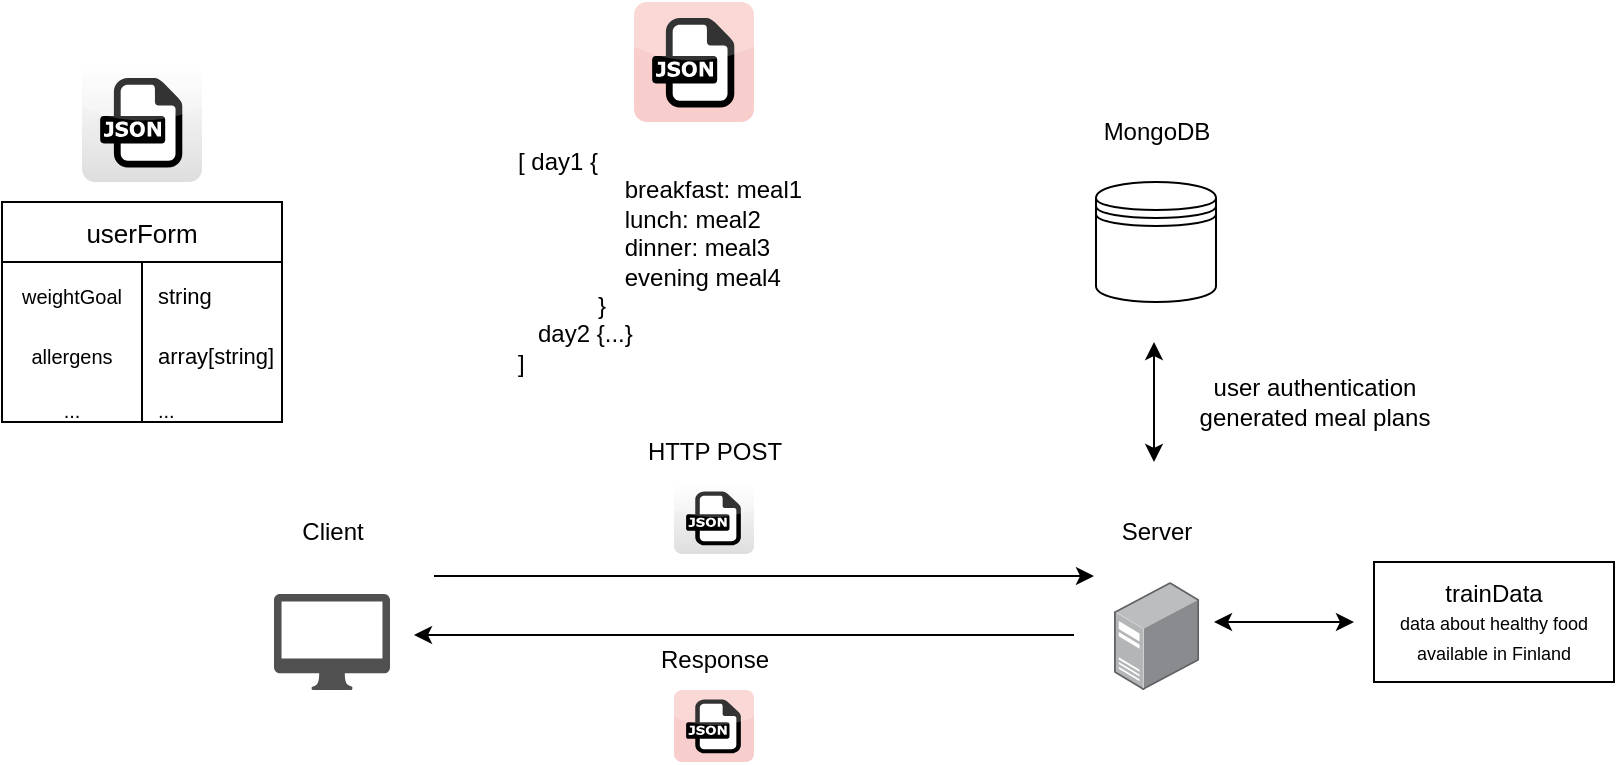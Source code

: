<mxfile version="23.1.1" type="device">
  <diagram name="Page-1" id="Wr4vrwkig1x_ZjdxHCCA">
    <mxGraphModel dx="1183" dy="696" grid="1" gridSize="10" guides="1" tooltips="1" connect="1" arrows="1" fold="1" page="1" pageScale="1" pageWidth="827" pageHeight="1169" math="0" shadow="0">
      <root>
        <mxCell id="0" />
        <mxCell id="1" parent="0" />
        <mxCell id="NBzpvJ22gtBQMdxe5mMx-2" value="" style="image;points=[];aspect=fixed;html=1;align=center;shadow=0;dashed=0;image=img/lib/allied_telesis/computer_and_terminals/Server_Desktop.svg;" vertex="1" parent="1">
          <mxGeometry x="570" y="320" width="42.6" height="54" as="geometry" />
        </mxCell>
        <mxCell id="NBzpvJ22gtBQMdxe5mMx-3" value="Server&lt;br&gt;" style="text;html=1;align=center;verticalAlign=middle;resizable=0;points=[];autosize=1;strokeColor=none;fillColor=none;" vertex="1" parent="1">
          <mxGeometry x="561.3" y="280" width="60" height="30" as="geometry" />
        </mxCell>
        <mxCell id="NBzpvJ22gtBQMdxe5mMx-4" value="" style="sketch=0;pointerEvents=1;shadow=0;dashed=0;html=1;strokeColor=none;fillColor=#505050;labelPosition=center;verticalLabelPosition=bottom;verticalAlign=top;outlineConnect=0;align=center;shape=mxgraph.office.devices.mac_client;" vertex="1" parent="1">
          <mxGeometry x="150" y="326" width="58" height="48" as="geometry" />
        </mxCell>
        <mxCell id="NBzpvJ22gtBQMdxe5mMx-5" value="Client&lt;br&gt;" style="text;html=1;align=center;verticalAlign=middle;resizable=0;points=[];autosize=1;strokeColor=none;fillColor=none;" vertex="1" parent="1">
          <mxGeometry x="154" y="280" width="50" height="30" as="geometry" />
        </mxCell>
        <mxCell id="NBzpvJ22gtBQMdxe5mMx-6" value="" style="endArrow=classic;html=1;rounded=0;" edge="1" parent="1">
          <mxGeometry width="50" height="50" relative="1" as="geometry">
            <mxPoint x="230" y="317" as="sourcePoint" />
            <mxPoint x="560" y="317" as="targetPoint" />
          </mxGeometry>
        </mxCell>
        <mxCell id="NBzpvJ22gtBQMdxe5mMx-7" value="HTTP POST" style="text;html=1;align=center;verticalAlign=middle;resizable=0;points=[];autosize=1;strokeColor=none;fillColor=none;" vertex="1" parent="1">
          <mxGeometry x="325" y="240" width="90" height="30" as="geometry" />
        </mxCell>
        <mxCell id="NBzpvJ22gtBQMdxe5mMx-8" value="" style="dashed=0;outlineConnect=0;html=1;align=center;labelPosition=center;verticalLabelPosition=bottom;verticalAlign=top;shape=mxgraph.webicons.json;gradientColor=#DFDEDE" vertex="1" parent="1">
          <mxGeometry x="350" y="270" width="40" height="36" as="geometry" />
        </mxCell>
        <mxCell id="NBzpvJ22gtBQMdxe5mMx-9" value="" style="endArrow=classic;html=1;rounded=0;" edge="1" parent="1">
          <mxGeometry width="50" height="50" relative="1" as="geometry">
            <mxPoint x="550" y="346.5" as="sourcePoint" />
            <mxPoint x="220" y="346.5" as="targetPoint" />
          </mxGeometry>
        </mxCell>
        <mxCell id="NBzpvJ22gtBQMdxe5mMx-10" value="" style="dashed=0;outlineConnect=0;html=1;align=center;labelPosition=center;verticalLabelPosition=bottom;verticalAlign=top;shape=mxgraph.webicons.json;gradientColor=#DFDEDE" vertex="1" parent="1">
          <mxGeometry x="54" y="60" width="60" height="60" as="geometry" />
        </mxCell>
        <mxCell id="NBzpvJ22gtBQMdxe5mMx-11" value="userForm" style="shape=table;startSize=30;container=1;collapsible=0;childLayout=tableLayout;fixedRows=1;rowLines=0;fontStyle=0;strokeColor=default;fontSize=13;" vertex="1" parent="1">
          <mxGeometry x="14" y="130" width="140" height="110" as="geometry" />
        </mxCell>
        <mxCell id="NBzpvJ22gtBQMdxe5mMx-12" value="" style="shape=tableRow;horizontal=0;startSize=0;swimlaneHead=0;swimlaneBody=0;top=0;left=0;bottom=0;right=0;collapsible=0;dropTarget=0;fillColor=none;points=[[0,0.5],[1,0.5]];portConstraint=eastwest;strokeColor=inherit;fontSize=16;" vertex="1" parent="NBzpvJ22gtBQMdxe5mMx-11">
          <mxGeometry y="30" width="140" height="30" as="geometry" />
        </mxCell>
        <mxCell id="NBzpvJ22gtBQMdxe5mMx-13" value="&lt;font size=&quot;1&quot;&gt;weightGoal&lt;/font&gt;" style="shape=partialRectangle;html=1;whiteSpace=wrap;connectable=0;fillColor=none;top=0;left=0;bottom=0;right=0;overflow=hidden;pointerEvents=1;strokeColor=inherit;fontSize=16;" vertex="1" parent="NBzpvJ22gtBQMdxe5mMx-12">
          <mxGeometry width="70" height="30" as="geometry">
            <mxRectangle width="70" height="30" as="alternateBounds" />
          </mxGeometry>
        </mxCell>
        <mxCell id="NBzpvJ22gtBQMdxe5mMx-14" value="&lt;font style=&quot;font-size: 11px;&quot;&gt;string&lt;/font&gt;" style="shape=partialRectangle;html=1;whiteSpace=wrap;connectable=0;fillColor=none;top=0;left=0;bottom=0;right=0;align=left;spacingLeft=6;overflow=hidden;strokeColor=inherit;fontSize=16;" vertex="1" parent="NBzpvJ22gtBQMdxe5mMx-12">
          <mxGeometry x="70" width="70" height="30" as="geometry">
            <mxRectangle width="70" height="30" as="alternateBounds" />
          </mxGeometry>
        </mxCell>
        <mxCell id="NBzpvJ22gtBQMdxe5mMx-15" value="" style="shape=tableRow;horizontal=0;startSize=0;swimlaneHead=0;swimlaneBody=0;top=0;left=0;bottom=0;right=0;collapsible=0;dropTarget=0;fillColor=none;points=[[0,0.5],[1,0.5]];portConstraint=eastwest;strokeColor=inherit;fontSize=16;" vertex="1" parent="NBzpvJ22gtBQMdxe5mMx-11">
          <mxGeometry y="60" width="140" height="30" as="geometry" />
        </mxCell>
        <mxCell id="NBzpvJ22gtBQMdxe5mMx-16" value="&lt;font style=&quot;font-size: 10px;&quot;&gt;allergens&lt;/font&gt;" style="shape=partialRectangle;html=1;whiteSpace=wrap;connectable=0;fillColor=none;top=0;left=0;bottom=0;right=0;overflow=hidden;strokeColor=inherit;fontSize=16;" vertex="1" parent="NBzpvJ22gtBQMdxe5mMx-15">
          <mxGeometry width="70" height="30" as="geometry">
            <mxRectangle width="70" height="30" as="alternateBounds" />
          </mxGeometry>
        </mxCell>
        <mxCell id="NBzpvJ22gtBQMdxe5mMx-17" value="&lt;font style=&quot;font-size: 11px;&quot;&gt;array[string]&lt;/font&gt;" style="shape=partialRectangle;html=1;whiteSpace=wrap;connectable=0;fillColor=none;top=0;left=0;bottom=0;right=0;align=left;spacingLeft=6;overflow=hidden;strokeColor=inherit;fontSize=16;" vertex="1" parent="NBzpvJ22gtBQMdxe5mMx-15">
          <mxGeometry x="70" width="70" height="30" as="geometry">
            <mxRectangle width="70" height="30" as="alternateBounds" />
          </mxGeometry>
        </mxCell>
        <mxCell id="NBzpvJ22gtBQMdxe5mMx-18" value="" style="shape=tableRow;horizontal=0;startSize=0;swimlaneHead=0;swimlaneBody=0;top=0;left=0;bottom=0;right=0;collapsible=0;dropTarget=0;fillColor=none;points=[[0,0.5],[1,0.5]];portConstraint=eastwest;strokeColor=inherit;fontSize=16;" vertex="1" parent="NBzpvJ22gtBQMdxe5mMx-11">
          <mxGeometry y="90" width="140" height="20" as="geometry" />
        </mxCell>
        <mxCell id="NBzpvJ22gtBQMdxe5mMx-19" value="&lt;font style=&quot;font-size: 10px;&quot;&gt;...&lt;/font&gt;" style="shape=partialRectangle;html=1;whiteSpace=wrap;connectable=0;fillColor=none;top=0;left=0;bottom=0;right=0;overflow=hidden;strokeColor=inherit;fontSize=16;" vertex="1" parent="NBzpvJ22gtBQMdxe5mMx-18">
          <mxGeometry width="70" height="20" as="geometry">
            <mxRectangle width="70" height="20" as="alternateBounds" />
          </mxGeometry>
        </mxCell>
        <mxCell id="NBzpvJ22gtBQMdxe5mMx-20" value="&lt;font style=&quot;font-size: 10px;&quot;&gt;...&lt;/font&gt;" style="shape=partialRectangle;html=1;whiteSpace=wrap;connectable=0;fillColor=none;top=0;left=0;bottom=0;right=0;align=left;spacingLeft=6;overflow=hidden;strokeColor=inherit;fontSize=16;" vertex="1" parent="NBzpvJ22gtBQMdxe5mMx-18">
          <mxGeometry x="70" width="70" height="20" as="geometry">
            <mxRectangle width="70" height="20" as="alternateBounds" />
          </mxGeometry>
        </mxCell>
        <mxCell id="NBzpvJ22gtBQMdxe5mMx-21" value="Response" style="text;html=1;align=center;verticalAlign=middle;resizable=0;points=[];autosize=1;strokeColor=none;fillColor=none;" vertex="1" parent="1">
          <mxGeometry x="330" y="344" width="80" height="30" as="geometry" />
        </mxCell>
        <mxCell id="NBzpvJ22gtBQMdxe5mMx-22" value="" style="dashed=0;outlineConnect=0;html=1;align=center;labelPosition=center;verticalLabelPosition=bottom;verticalAlign=top;shape=mxgraph.webicons.json;strokeColor=#b85450;fillColor=#f8cecc;" vertex="1" parent="1">
          <mxGeometry x="330" y="30" width="60" height="60" as="geometry" />
        </mxCell>
        <mxCell id="NBzpvJ22gtBQMdxe5mMx-37" value="" style="dashed=0;outlineConnect=0;html=1;align=center;labelPosition=center;verticalLabelPosition=bottom;verticalAlign=top;shape=mxgraph.webicons.json;strokeColor=#b85450;fillColor=#f8cecc;" vertex="1" parent="1">
          <mxGeometry x="350" y="374" width="40" height="36" as="geometry" />
        </mxCell>
        <mxCell id="NBzpvJ22gtBQMdxe5mMx-38" value="[ day1 { &amp;nbsp; &amp;nbsp;&lt;br&gt;&lt;span style=&quot;white-space: pre;&quot;&gt;&#x9;&lt;/span&gt;&lt;span style=&quot;white-space: pre;&quot;&gt;&#x9;&lt;/span&gt;breakfast: meal1&lt;br&gt;&lt;span style=&quot;white-space: pre;&quot;&gt;&#x9;&lt;/span&gt;&lt;span style=&quot;white-space: pre;&quot;&gt;&#x9;lunch: meal2&lt;/span&gt;&lt;br&gt;&lt;span style=&quot;white-space: pre;&quot;&gt;&#x9;&lt;span style=&quot;white-space: pre;&quot;&gt;&#x9;&lt;/span&gt;&lt;/span&gt;dinner: meal3&lt;br&gt;&lt;span style=&quot;white-space: pre;&quot;&gt;&#x9;&lt;/span&gt;&lt;span style=&quot;white-space: pre;&quot;&gt;&#x9;evening meal4&lt;br&gt;&lt;span style=&quot;white-space: pre;&quot;&gt;&#x9;    }&lt;br/&gt;&lt;/span&gt;&lt;/span&gt;&amp;nbsp; &amp;nbsp;day2 {...}&lt;br&gt;&lt;span style=&quot;white-space: pre;&quot;&gt;]&lt;/span&gt;" style="text;html=1;strokeColor=none;fillColor=none;align=left;verticalAlign=middle;whiteSpace=wrap;rounded=0;" vertex="1" parent="1">
          <mxGeometry x="270" y="100" width="270" height="120" as="geometry" />
        </mxCell>
        <mxCell id="NBzpvJ22gtBQMdxe5mMx-39" value="trainData&lt;br&gt;&lt;font style=&quot;font-size: 9px;&quot;&gt;data about healthy food available in Finland&lt;/font&gt;" style="rounded=0;whiteSpace=wrap;html=1;" vertex="1" parent="1">
          <mxGeometry x="700" y="310" width="120" height="60" as="geometry" />
        </mxCell>
        <mxCell id="NBzpvJ22gtBQMdxe5mMx-41" value="" style="endArrow=classic;startArrow=classic;html=1;rounded=0;" edge="1" parent="1">
          <mxGeometry width="50" height="50" relative="1" as="geometry">
            <mxPoint x="620" y="340" as="sourcePoint" />
            <mxPoint x="690" y="340" as="targetPoint" />
          </mxGeometry>
        </mxCell>
        <mxCell id="NBzpvJ22gtBQMdxe5mMx-42" value="" style="shape=datastore;whiteSpace=wrap;html=1;" vertex="1" parent="1">
          <mxGeometry x="561" y="120" width="60" height="60" as="geometry" />
        </mxCell>
        <mxCell id="NBzpvJ22gtBQMdxe5mMx-43" value="MongoDB" style="text;html=1;align=center;verticalAlign=middle;resizable=0;points=[];autosize=1;strokeColor=none;fillColor=none;" vertex="1" parent="1">
          <mxGeometry x="551.3" y="80" width="80" height="30" as="geometry" />
        </mxCell>
        <mxCell id="NBzpvJ22gtBQMdxe5mMx-44" value="" style="endArrow=classic;startArrow=classic;html=1;rounded=0;" edge="1" parent="1">
          <mxGeometry width="50" height="50" relative="1" as="geometry">
            <mxPoint x="590" y="260" as="sourcePoint" />
            <mxPoint x="590" y="200" as="targetPoint" />
          </mxGeometry>
        </mxCell>
        <mxCell id="NBzpvJ22gtBQMdxe5mMx-45" value="user authentication&lt;br&gt;generated meal plans" style="text;html=1;align=center;verticalAlign=middle;resizable=0;points=[];autosize=1;strokeColor=none;fillColor=none;" vertex="1" parent="1">
          <mxGeometry x="600" y="210" width="140" height="40" as="geometry" />
        </mxCell>
      </root>
    </mxGraphModel>
  </diagram>
</mxfile>
